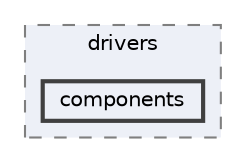 digraph "components"
{
 // LATEX_PDF_SIZE
  bgcolor="transparent";
  edge [fontname=Helvetica,fontsize=10,labelfontname=Helvetica,labelfontsize=10];
  node [fontname=Helvetica,fontsize=10,shape=box,height=0.2,width=0.4];
  compound=true
  subgraph clusterdir_4fe5cf12322eb0f9892753dc20f1484c {
    graph [ bgcolor="#edf0f7", pencolor="grey50", label="drivers", fontname=Helvetica,fontsize=10 style="filled,dashed", URL="dir_4fe5cf12322eb0f9892753dc20f1484c.html",tooltip=""]
  dir_6b236acb2ecc29facc6fff2180750ad8 [label="components", fillcolor="#edf0f7", color="grey25", style="filled,bold", URL="dir_6b236acb2ecc29facc6fff2180750ad8.html",tooltip=""];
  }
}
